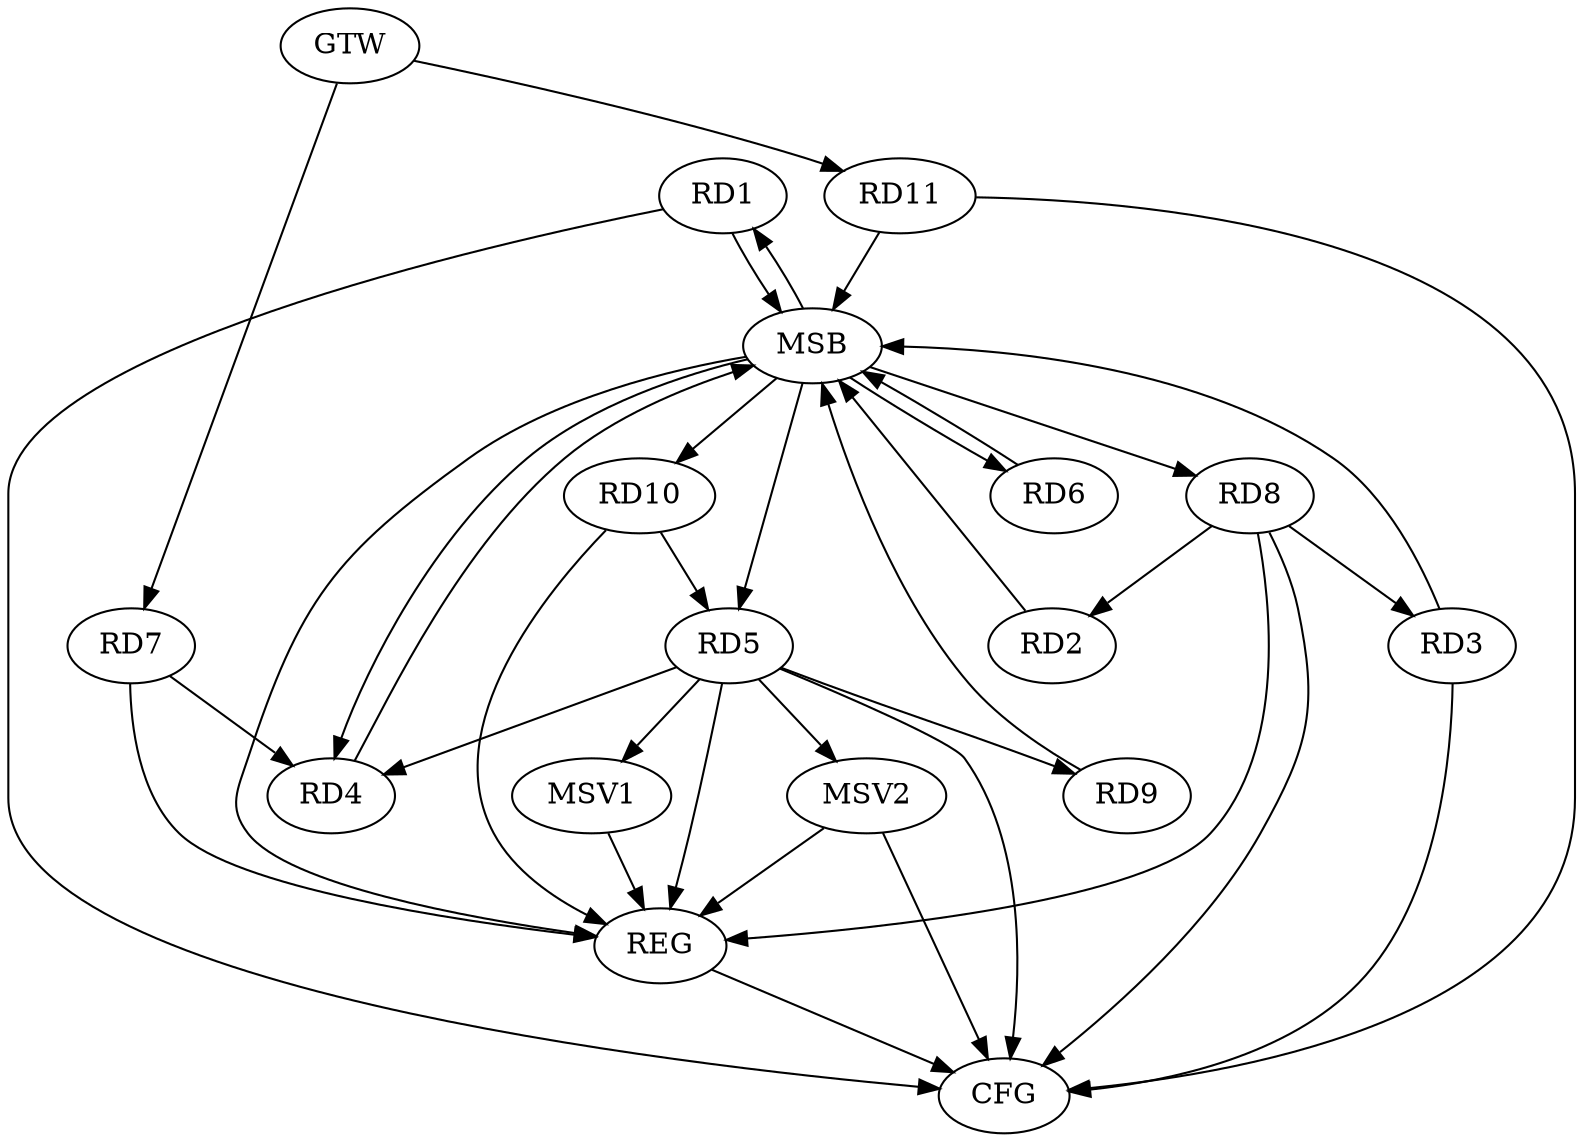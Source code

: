 strict digraph G {
  RD1 [ label="RD1" ];
  RD2 [ label="RD2" ];
  RD3 [ label="RD3" ];
  RD4 [ label="RD4" ];
  RD5 [ label="RD5" ];
  RD6 [ label="RD6" ];
  RD7 [ label="RD7" ];
  RD8 [ label="RD8" ];
  RD9 [ label="RD9" ];
  RD10 [ label="RD10" ];
  RD11 [ label="RD11" ];
  GTW [ label="GTW" ];
  REG [ label="REG" ];
  MSB [ label="MSB" ];
  CFG [ label="CFG" ];
  MSV1 [ label="MSV1" ];
  MSV2 [ label="MSV2" ];
  RD8 -> RD2;
  RD8 -> RD3;
  RD5 -> RD4;
  RD7 -> RD4;
  RD5 -> RD9;
  RD10 -> RD5;
  GTW -> RD7;
  GTW -> RD11;
  RD5 -> REG;
  RD7 -> REG;
  RD8 -> REG;
  RD10 -> REG;
  RD1 -> MSB;
  MSB -> REG;
  RD2 -> MSB;
  RD3 -> MSB;
  MSB -> RD5;
  MSB -> RD6;
  MSB -> RD10;
  RD4 -> MSB;
  RD6 -> MSB;
  MSB -> RD1;
  RD9 -> MSB;
  MSB -> RD8;
  RD11 -> MSB;
  MSB -> RD4;
  RD1 -> CFG;
  RD11 -> CFG;
  RD3 -> CFG;
  RD8 -> CFG;
  RD5 -> CFG;
  REG -> CFG;
  RD5 -> MSV1;
  MSV1 -> REG;
  RD5 -> MSV2;
  MSV2 -> REG;
  MSV2 -> CFG;
}
